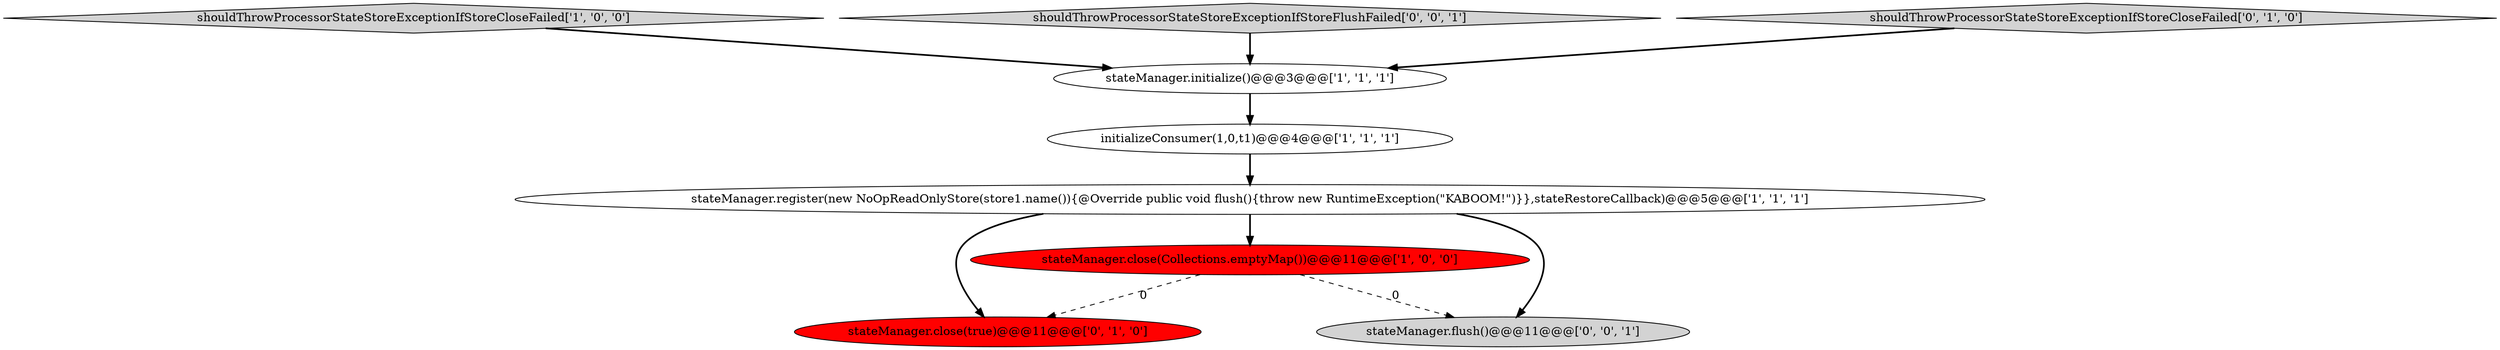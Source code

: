 digraph {
4 [style = filled, label = "shouldThrowProcessorStateStoreExceptionIfStoreCloseFailed['1', '0', '0']", fillcolor = lightgray, shape = diamond image = "AAA0AAABBB1BBB"];
5 [style = filled, label = "stateManager.close(true)@@@11@@@['0', '1', '0']", fillcolor = red, shape = ellipse image = "AAA1AAABBB2BBB"];
8 [style = filled, label = "shouldThrowProcessorStateStoreExceptionIfStoreFlushFailed['0', '0', '1']", fillcolor = lightgray, shape = diamond image = "AAA0AAABBB3BBB"];
1 [style = filled, label = "initializeConsumer(1,0,t1)@@@4@@@['1', '1', '1']", fillcolor = white, shape = ellipse image = "AAA0AAABBB1BBB"];
3 [style = filled, label = "stateManager.initialize()@@@3@@@['1', '1', '1']", fillcolor = white, shape = ellipse image = "AAA0AAABBB1BBB"];
0 [style = filled, label = "stateManager.register(new NoOpReadOnlyStore(store1.name()){@Override public void flush(){throw new RuntimeException(\"KABOOM!\")}},stateRestoreCallback)@@@5@@@['1', '1', '1']", fillcolor = white, shape = ellipse image = "AAA0AAABBB1BBB"];
2 [style = filled, label = "stateManager.close(Collections.emptyMap())@@@11@@@['1', '0', '0']", fillcolor = red, shape = ellipse image = "AAA1AAABBB1BBB"];
7 [style = filled, label = "stateManager.flush()@@@11@@@['0', '0', '1']", fillcolor = lightgray, shape = ellipse image = "AAA0AAABBB3BBB"];
6 [style = filled, label = "shouldThrowProcessorStateStoreExceptionIfStoreCloseFailed['0', '1', '0']", fillcolor = lightgray, shape = diamond image = "AAA0AAABBB2BBB"];
6->3 [style = bold, label=""];
4->3 [style = bold, label=""];
2->5 [style = dashed, label="0"];
0->2 [style = bold, label=""];
1->0 [style = bold, label=""];
3->1 [style = bold, label=""];
2->7 [style = dashed, label="0"];
8->3 [style = bold, label=""];
0->5 [style = bold, label=""];
0->7 [style = bold, label=""];
}
